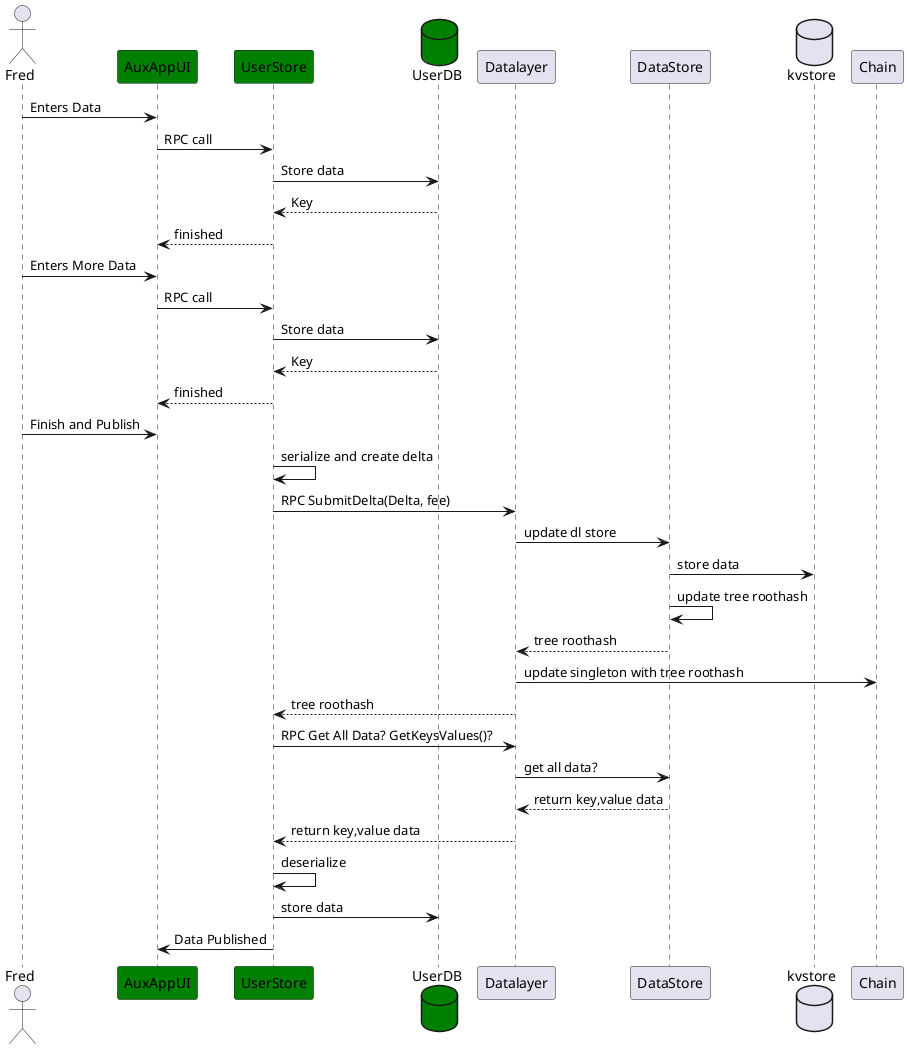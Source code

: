 @startuml
actor Fred
participant AuxAppUI #green
participant UserStore #green
database UserDB #green
Fred -> AuxAppUI: Enters Data
AuxAppUI -> UserStore: RPC call
UserStore -> UserDB: Store data 
UserDB --> UserStore: Key
UserStore --> AuxAppUI: finished
Fred -> AuxAppUI: Enters More Data
AuxAppUI -> UserStore: RPC call
UserStore -> UserDB: Store data 
UserDB --> UserStore: Key
UserStore --> AuxAppUI: finished
Fred -> AuxAppUI: Finish and Publish
UserStore -> UserStore: serialize and create delta
UserStore -> Datalayer: RPC SubmitDelta(Delta, fee)
Datalayer -> DataStore: update dl store
database kvstore
DataStore -> kvstore: store data
DataStore -> DataStore: update tree roothash
DataStore --> Datalayer: tree roothash
Datalayer -> Chain: update singleton with tree roothash
Datalayer --> UserStore: tree roothash
UserStore -> Datalayer: RPC Get All Data? GetKeysValues()?
Datalayer -> DataStore: get all data?
DataStore --> Datalayer: return key,value data
Datalayer --> UserStore: return key,value data
UserStore -> UserStore: deserialize
UserStore -> UserDB: store data
UserStore -> AuxAppUI: Data Published
@enduml
